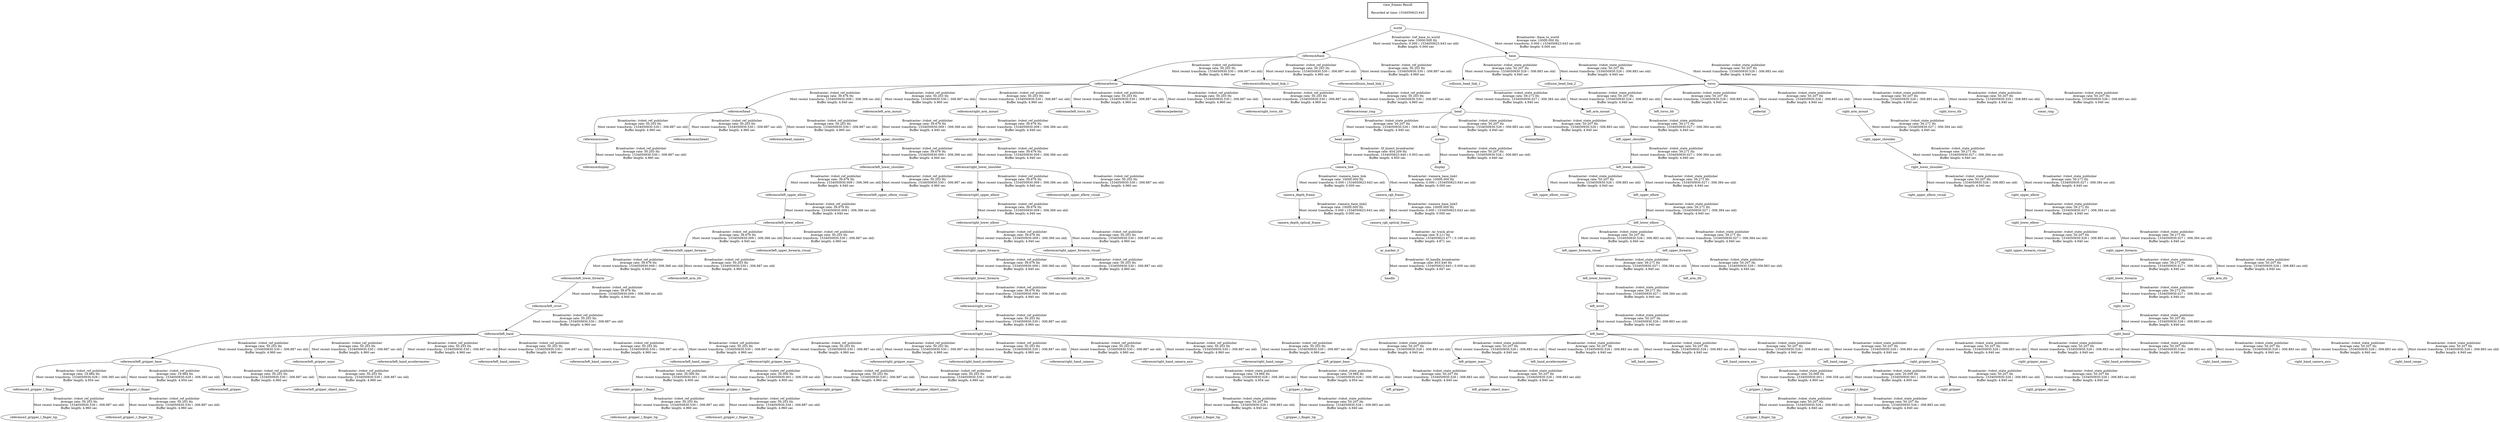 digraph G {
"camera_link" -> "camera_depth_frame"[label="Broadcaster: /camera_base_link\nAverage rate: 10000.000 Hz\nMost recent transform: 0.000 ( 1534050623.643 sec old)\nBuffer length: 0.000 sec\n"];
"head_camera" -> "camera_link"[label="Broadcaster: /tf_kinect_broadcaster\nAverage rate: 854.209 Hz\nMost recent transform: 1534050623.640 ( 0.003 sec old)\nBuffer length: 4.950 sec\n"];
"reference/torso" -> "reference/head"[label="Broadcaster: /robot_ref_publisher\nAverage rate: 39.676 Hz\nMost recent transform: 1534050930.009 ( -306.366 sec old)\nBuffer length: 4.940 sec\n"];
"reference/base" -> "reference/torso"[label="Broadcaster: /robot_ref_publisher\nAverage rate: 50.203 Hz\nMost recent transform: 1534050930.530 ( -306.887 sec old)\nBuffer length: 4.960 sec\n"];
"reference/left_lower_shoulder" -> "reference/left_upper_elbow"[label="Broadcaster: /robot_ref_publisher\nAverage rate: 39.676 Hz\nMost recent transform: 1534050930.009 ( -306.366 sec old)\nBuffer length: 4.940 sec\n"];
"reference/left_upper_shoulder" -> "reference/left_lower_shoulder"[label="Broadcaster: /robot_ref_publisher\nAverage rate: 39.676 Hz\nMost recent transform: 1534050930.009 ( -306.366 sec old)\nBuffer length: 4.940 sec\n"];
"reference/left_upper_elbow" -> "reference/left_lower_elbow"[label="Broadcaster: /robot_ref_publisher\nAverage rate: 39.676 Hz\nMost recent transform: 1534050930.009 ( -306.366 sec old)\nBuffer length: 4.940 sec\n"];
"reference/left_arm_mount" -> "reference/left_upper_shoulder"[label="Broadcaster: /robot_ref_publisher\nAverage rate: 39.676 Hz\nMost recent transform: 1534050930.009 ( -306.366 sec old)\nBuffer length: 4.940 sec\n"];
"reference/torso" -> "reference/left_arm_mount"[label="Broadcaster: /robot_ref_publisher\nAverage rate: 50.203 Hz\nMost recent transform: 1534050930.530 ( -306.887 sec old)\nBuffer length: 4.960 sec\n"];
"reference/left_lower_elbow" -> "reference/left_upper_forearm"[label="Broadcaster: /robot_ref_publisher\nAverage rate: 39.676 Hz\nMost recent transform: 1534050930.009 ( -306.366 sec old)\nBuffer length: 4.940 sec\n"];
"reference/left_upper_forearm" -> "reference/left_lower_forearm"[label="Broadcaster: /robot_ref_publisher\nAverage rate: 39.676 Hz\nMost recent transform: 1534050930.009 ( -306.366 sec old)\nBuffer length: 4.940 sec\n"];
"reference/left_lower_forearm" -> "reference/left_wrist"[label="Broadcaster: /robot_ref_publisher\nAverage rate: 39.676 Hz\nMost recent transform: 1534050930.009 ( -306.366 sec old)\nBuffer length: 4.940 sec\n"];
"reference/right_lower_shoulder" -> "reference/right_upper_elbow"[label="Broadcaster: /robot_ref_publisher\nAverage rate: 39.676 Hz\nMost recent transform: 1534050930.009 ( -306.366 sec old)\nBuffer length: 4.940 sec\n"];
"reference/right_upper_shoulder" -> "reference/right_lower_shoulder"[label="Broadcaster: /robot_ref_publisher\nAverage rate: 39.676 Hz\nMost recent transform: 1534050930.009 ( -306.366 sec old)\nBuffer length: 4.940 sec\n"];
"reference/right_upper_elbow" -> "reference/right_lower_elbow"[label="Broadcaster: /robot_ref_publisher\nAverage rate: 39.676 Hz\nMost recent transform: 1534050930.009 ( -306.366 sec old)\nBuffer length: 4.940 sec\n"];
"reference/right_arm_mount" -> "reference/right_upper_shoulder"[label="Broadcaster: /robot_ref_publisher\nAverage rate: 39.676 Hz\nMost recent transform: 1534050930.009 ( -306.366 sec old)\nBuffer length: 4.940 sec\n"];
"reference/torso" -> "reference/right_arm_mount"[label="Broadcaster: /robot_ref_publisher\nAverage rate: 50.203 Hz\nMost recent transform: 1534050930.530 ( -306.887 sec old)\nBuffer length: 4.960 sec\n"];
"reference/right_lower_elbow" -> "reference/right_upper_forearm"[label="Broadcaster: /robot_ref_publisher\nAverage rate: 39.676 Hz\nMost recent transform: 1534050930.009 ( -306.366 sec old)\nBuffer length: 4.940 sec\n"];
"reference/right_upper_forearm" -> "reference/right_lower_forearm"[label="Broadcaster: /robot_ref_publisher\nAverage rate: 39.676 Hz\nMost recent transform: 1534050930.009 ( -306.366 sec old)\nBuffer length: 4.940 sec\n"];
"reference/right_lower_forearm" -> "reference/right_wrist"[label="Broadcaster: /robot_ref_publisher\nAverage rate: 39.676 Hz\nMost recent transform: 1534050930.009 ( -306.366 sec old)\nBuffer length: 4.940 sec\n"];
"left_gripper_base" -> "l_gripper_l_finger"[label="Broadcaster: /robot_state_publisher\nAverage rate: 19.984 Hz\nMost recent transform: 1534050930.028 ( -306.385 sec old)\nBuffer length: 4.954 sec\n"];
"left_hand" -> "left_gripper_base"[label="Broadcaster: /robot_state_publisher\nAverage rate: 50.207 Hz\nMost recent transform: 1534050930.526 ( -306.883 sec old)\nBuffer length: 4.940 sec\n"];
"left_gripper_base" -> "l_gripper_r_finger"[label="Broadcaster: /robot_state_publisher\nAverage rate: 19.984 Hz\nMost recent transform: 1534050930.028 ( -306.385 sec old)\nBuffer length: 4.954 sec\n"];
"head" -> "head_camera"[label="Broadcaster: /robot_state_publisher\nAverage rate: 50.207 Hz\nMost recent transform: 1534050930.526 ( -306.883 sec old)\nBuffer length: 4.940 sec\n"];
"reference/base" -> "reference/collision_head_link_1"[label="Broadcaster: /robot_ref_publisher\nAverage rate: 50.203 Hz\nMost recent transform: 1534050930.530 ( -306.887 sec old)\nBuffer length: 4.960 sec\n"];
"world" -> "reference/base"[label="Broadcaster: /ref_base_to_world\nAverage rate: 10000.000 Hz\nMost recent transform: 0.000 ( 1534050623.643 sec old)\nBuffer length: 0.000 sec\n"];
"reference/base" -> "reference/collision_head_link_2"[label="Broadcaster: /robot_ref_publisher\nAverage rate: 50.203 Hz\nMost recent transform: 1534050930.530 ( -306.887 sec old)\nBuffer length: 4.960 sec\n"];
"reference/screen" -> "reference/display"[label="Broadcaster: /robot_ref_publisher\nAverage rate: 50.203 Hz\nMost recent transform: 1534050930.530 ( -306.887 sec old)\nBuffer length: 4.960 sec\n"];
"reference/head" -> "reference/screen"[label="Broadcaster: /robot_ref_publisher\nAverage rate: 50.203 Hz\nMost recent transform: 1534050930.530 ( -306.887 sec old)\nBuffer length: 4.960 sec\n"];
"reference/head" -> "reference/dummyhead1"[label="Broadcaster: /robot_ref_publisher\nAverage rate: 50.203 Hz\nMost recent transform: 1534050930.530 ( -306.887 sec old)\nBuffer length: 4.960 sec\n"];
"reference/head" -> "reference/head_camera"[label="Broadcaster: /robot_ref_publisher\nAverage rate: 50.203 Hz\nMost recent transform: 1534050930.530 ( -306.887 sec old)\nBuffer length: 4.960 sec\n"];
"reference/l_gripper_l_finger" -> "reference/l_gripper_l_finger_tip"[label="Broadcaster: /robot_ref_publisher\nAverage rate: 50.203 Hz\nMost recent transform: 1534050930.530 ( -306.887 sec old)\nBuffer length: 4.960 sec\n"];
"reference/left_gripper_base" -> "reference/l_gripper_l_finger"[label="Broadcaster: /robot_ref_publisher\nAverage rate: 19.984 Hz\nMost recent transform: 1534050930.028 ( -306.385 sec old)\nBuffer length: 4.954 sec\n"];
"reference/l_gripper_r_finger" -> "reference/l_gripper_r_finger_tip"[label="Broadcaster: /robot_ref_publisher\nAverage rate: 50.203 Hz\nMost recent transform: 1534050930.530 ( -306.887 sec old)\nBuffer length: 4.960 sec\n"];
"reference/left_gripper_base" -> "reference/l_gripper_r_finger"[label="Broadcaster: /robot_ref_publisher\nAverage rate: 19.984 Hz\nMost recent transform: 1534050930.028 ( -306.385 sec old)\nBuffer length: 4.954 sec\n"];
"reference/left_lower_shoulder" -> "reference/left_upper_elbow_visual"[label="Broadcaster: /robot_ref_publisher\nAverage rate: 50.203 Hz\nMost recent transform: 1534050930.530 ( -306.887 sec old)\nBuffer length: 4.960 sec\n"];
"reference/left_gripper_base" -> "reference/left_gripper"[label="Broadcaster: /robot_ref_publisher\nAverage rate: 50.203 Hz\nMost recent transform: 1534050930.530 ( -306.887 sec old)\nBuffer length: 4.960 sec\n"];
"reference/left_hand" -> "reference/left_gripper_base"[label="Broadcaster: /robot_ref_publisher\nAverage rate: 50.203 Hz\nMost recent transform: 1534050930.530 ( -306.887 sec old)\nBuffer length: 4.960 sec\n"];
"reference/left_wrist" -> "reference/left_hand"[label="Broadcaster: /robot_ref_publisher\nAverage rate: 50.203 Hz\nMost recent transform: 1534050930.530 ( -306.887 sec old)\nBuffer length: 4.960 sec\n"];
"reference/left_hand" -> "reference/left_gripper_mass"[label="Broadcaster: /robot_ref_publisher\nAverage rate: 50.203 Hz\nMost recent transform: 1534050930.530 ( -306.887 sec old)\nBuffer length: 4.960 sec\n"];
"reference/left_gripper_mass" -> "reference/left_gripper_object_mass"[label="Broadcaster: /robot_ref_publisher\nAverage rate: 50.203 Hz\nMost recent transform: 1534050930.530 ( -306.887 sec old)\nBuffer length: 4.960 sec\n"];
"reference/left_hand" -> "reference/left_hand_accelerometer"[label="Broadcaster: /robot_ref_publisher\nAverage rate: 50.203 Hz\nMost recent transform: 1534050930.530 ( -306.887 sec old)\nBuffer length: 4.960 sec\n"];
"reference/left_hand" -> "reference/left_hand_camera"[label="Broadcaster: /robot_ref_publisher\nAverage rate: 50.203 Hz\nMost recent transform: 1534050930.530 ( -306.887 sec old)\nBuffer length: 4.960 sec\n"];
"reference/left_hand" -> "reference/left_hand_camera_axis"[label="Broadcaster: /robot_ref_publisher\nAverage rate: 50.203 Hz\nMost recent transform: 1534050930.530 ( -306.887 sec old)\nBuffer length: 4.960 sec\n"];
"reference/left_hand" -> "reference/left_hand_range"[label="Broadcaster: /robot_ref_publisher\nAverage rate: 50.203 Hz\nMost recent transform: 1534050930.530 ( -306.887 sec old)\nBuffer length: 4.960 sec\n"];
"reference/torso" -> "reference/left_torso_itb"[label="Broadcaster: /robot_ref_publisher\nAverage rate: 50.203 Hz\nMost recent transform: 1534050930.530 ( -306.887 sec old)\nBuffer length: 4.960 sec\n"];
"reference/left_lower_elbow" -> "reference/left_upper_forearm_visual"[label="Broadcaster: /robot_ref_publisher\nAverage rate: 50.203 Hz\nMost recent transform: 1534050930.530 ( -306.887 sec old)\nBuffer length: 4.960 sec\n"];
"reference/left_upper_forearm" -> "reference/left_arm_itb"[label="Broadcaster: /robot_ref_publisher\nAverage rate: 50.203 Hz\nMost recent transform: 1534050930.530 ( -306.887 sec old)\nBuffer length: 4.960 sec\n"];
"reference/torso" -> "reference/pedestal"[label="Broadcaster: /robot_ref_publisher\nAverage rate: 50.203 Hz\nMost recent transform: 1534050930.530 ( -306.887 sec old)\nBuffer length: 4.960 sec\n"];
"reference/r_gripper_l_finger" -> "reference/r_gripper_l_finger_tip"[label="Broadcaster: /robot_ref_publisher\nAverage rate: 50.203 Hz\nMost recent transform: 1534050930.530 ( -306.887 sec old)\nBuffer length: 4.960 sec\n"];
"reference/right_gripper_base" -> "reference/r_gripper_l_finger"[label="Broadcaster: /robot_ref_publisher\nAverage rate: 20.000 Hz\nMost recent transform: 1534050930.001 ( -306.358 sec old)\nBuffer length: 4.900 sec\n"];
"reference/r_gripper_r_finger" -> "reference/r_gripper_r_finger_tip"[label="Broadcaster: /robot_ref_publisher\nAverage rate: 50.203 Hz\nMost recent transform: 1534050930.530 ( -306.887 sec old)\nBuffer length: 4.960 sec\n"];
"reference/right_gripper_base" -> "reference/r_gripper_r_finger"[label="Broadcaster: /robot_ref_publisher\nAverage rate: 20.000 Hz\nMost recent transform: 1534050930.001 ( -306.358 sec old)\nBuffer length: 4.900 sec\n"];
"reference/right_lower_shoulder" -> "reference/right_upper_elbow_visual"[label="Broadcaster: /robot_ref_publisher\nAverage rate: 50.203 Hz\nMost recent transform: 1534050930.530 ( -306.887 sec old)\nBuffer length: 4.960 sec\n"];
"reference/right_gripper_base" -> "reference/right_gripper"[label="Broadcaster: /robot_ref_publisher\nAverage rate: 50.203 Hz\nMost recent transform: 1534050930.530 ( -306.887 sec old)\nBuffer length: 4.960 sec\n"];
"reference/right_hand" -> "reference/right_gripper_base"[label="Broadcaster: /robot_ref_publisher\nAverage rate: 50.203 Hz\nMost recent transform: 1534050930.530 ( -306.887 sec old)\nBuffer length: 4.960 sec\n"];
"reference/right_wrist" -> "reference/right_hand"[label="Broadcaster: /robot_ref_publisher\nAverage rate: 50.203 Hz\nMost recent transform: 1534050930.530 ( -306.887 sec old)\nBuffer length: 4.960 sec\n"];
"reference/right_hand" -> "reference/right_gripper_mass"[label="Broadcaster: /robot_ref_publisher\nAverage rate: 50.203 Hz\nMost recent transform: 1534050930.530 ( -306.887 sec old)\nBuffer length: 4.960 sec\n"];
"reference/right_gripper_mass" -> "reference/right_gripper_object_mass"[label="Broadcaster: /robot_ref_publisher\nAverage rate: 50.203 Hz\nMost recent transform: 1534050930.530 ( -306.887 sec old)\nBuffer length: 4.960 sec\n"];
"reference/right_hand" -> "reference/right_hand_accelerometer"[label="Broadcaster: /robot_ref_publisher\nAverage rate: 50.203 Hz\nMost recent transform: 1534050930.530 ( -306.887 sec old)\nBuffer length: 4.960 sec\n"];
"reference/right_hand" -> "reference/right_hand_camera"[label="Broadcaster: /robot_ref_publisher\nAverage rate: 50.203 Hz\nMost recent transform: 1534050930.530 ( -306.887 sec old)\nBuffer length: 4.960 sec\n"];
"reference/right_hand" -> "reference/right_hand_camera_axis"[label="Broadcaster: /robot_ref_publisher\nAverage rate: 50.203 Hz\nMost recent transform: 1534050930.530 ( -306.887 sec old)\nBuffer length: 4.960 sec\n"];
"reference/right_hand" -> "reference/right_hand_range"[label="Broadcaster: /robot_ref_publisher\nAverage rate: 50.203 Hz\nMost recent transform: 1534050930.530 ( -306.887 sec old)\nBuffer length: 4.960 sec\n"];
"reference/torso" -> "reference/right_torso_itb"[label="Broadcaster: /robot_ref_publisher\nAverage rate: 50.203 Hz\nMost recent transform: 1534050930.530 ( -306.887 sec old)\nBuffer length: 4.960 sec\n"];
"reference/right_lower_elbow" -> "reference/right_upper_forearm_visual"[label="Broadcaster: /robot_ref_publisher\nAverage rate: 50.203 Hz\nMost recent transform: 1534050930.530 ( -306.887 sec old)\nBuffer length: 4.960 sec\n"];
"reference/right_upper_forearm" -> "reference/right_arm_itb"[label="Broadcaster: /robot_ref_publisher\nAverage rate: 50.203 Hz\nMost recent transform: 1534050930.530 ( -306.887 sec old)\nBuffer length: 4.960 sec\n"];
"reference/torso" -> "reference/sonar_ring"[label="Broadcaster: /robot_ref_publisher\nAverage rate: 50.203 Hz\nMost recent transform: 1534050930.530 ( -306.887 sec old)\nBuffer length: 4.960 sec\n"];
"ar_marker_0" -> "handle"[label="Broadcaster: /tf_handle_broadcaster\nAverage rate: 853.440 Hz\nMost recent transform: 1534050623.643 ( 0.000 sec old)\nBuffer length: 4.947 sec\n"];
"camera_rgb_optical_frame" -> "ar_marker_0"[label="Broadcaster: /ar_track_alvar\nAverage rate: 8.211 Hz\nMost recent transform: 1534050623.477 ( 0.166 sec old)\nBuffer length: 4.871 sec\n"];
"camera_link" -> "camera_rgb_frame"[label="Broadcaster: /camera_base_link1\nAverage rate: 10000.000 Hz\nMost recent transform: 0.000 ( 1534050623.643 sec old)\nBuffer length: 0.000 sec\n"];
"camera_rgb_frame" -> "camera_rgb_optical_frame"[label="Broadcaster: /camera_base_link3\nAverage rate: 10000.000 Hz\nMost recent transform: 0.000 ( 1534050623.643 sec old)\nBuffer length: 0.000 sec\n"];
"camera_depth_frame" -> "camera_depth_optical_frame"[label="Broadcaster: /camera_base_link2\nAverage rate: 10000.000 Hz\nMost recent transform: 0.000 ( 1534050623.643 sec old)\nBuffer length: 0.000 sec\n"];
"base" -> "collision_head_link_1"[label="Broadcaster: /robot_state_publisher\nAverage rate: 50.207 Hz\nMost recent transform: 1534050930.526 ( -306.883 sec old)\nBuffer length: 4.940 sec\n"];
"world" -> "base"[label="Broadcaster: /base_to_world\nAverage rate: 10000.000 Hz\nMost recent transform: 0.000 ( 1534050623.643 sec old)\nBuffer length: 0.000 sec\n"];
"base" -> "collision_head_link_2"[label="Broadcaster: /robot_state_publisher\nAverage rate: 50.207 Hz\nMost recent transform: 1534050930.526 ( -306.883 sec old)\nBuffer length: 4.940 sec\n"];
"screen" -> "display"[label="Broadcaster: /robot_state_publisher\nAverage rate: 50.207 Hz\nMost recent transform: 1534050930.526 ( -306.883 sec old)\nBuffer length: 4.940 sec\n"];
"head" -> "screen"[label="Broadcaster: /robot_state_publisher\nAverage rate: 50.207 Hz\nMost recent transform: 1534050930.526 ( -306.883 sec old)\nBuffer length: 4.940 sec\n"];
"head" -> "dummyhead1"[label="Broadcaster: /robot_state_publisher\nAverage rate: 50.207 Hz\nMost recent transform: 1534050930.526 ( -306.883 sec old)\nBuffer length: 4.940 sec\n"];
"torso" -> "head"[label="Broadcaster: /robot_state_publisher\nAverage rate: 39.271 Hz\nMost recent transform: 1534050930.027 ( -306.384 sec old)\nBuffer length: 4.940 sec\n"];
"l_gripper_l_finger" -> "l_gripper_l_finger_tip"[label="Broadcaster: /robot_state_publisher\nAverage rate: 50.207 Hz\nMost recent transform: 1534050930.526 ( -306.883 sec old)\nBuffer length: 4.940 sec\n"];
"l_gripper_r_finger" -> "l_gripper_r_finger_tip"[label="Broadcaster: /robot_state_publisher\nAverage rate: 50.207 Hz\nMost recent transform: 1534050930.526 ( -306.883 sec old)\nBuffer length: 4.940 sec\n"];
"left_lower_shoulder" -> "left_upper_elbow_visual"[label="Broadcaster: /robot_state_publisher\nAverage rate: 50.207 Hz\nMost recent transform: 1534050930.526 ( -306.883 sec old)\nBuffer length: 4.940 sec\n"];
"left_upper_shoulder" -> "left_lower_shoulder"[label="Broadcaster: /robot_state_publisher\nAverage rate: 39.271 Hz\nMost recent transform: 1534050930.027 ( -306.384 sec old)\nBuffer length: 4.940 sec\n"];
"left_gripper_base" -> "left_gripper"[label="Broadcaster: /robot_state_publisher\nAverage rate: 50.207 Hz\nMost recent transform: 1534050930.526 ( -306.883 sec old)\nBuffer length: 4.940 sec\n"];
"left_wrist" -> "left_hand"[label="Broadcaster: /robot_state_publisher\nAverage rate: 50.207 Hz\nMost recent transform: 1534050930.526 ( -306.883 sec old)\nBuffer length: 4.940 sec\n"];
"left_hand" -> "left_gripper_mass"[label="Broadcaster: /robot_state_publisher\nAverage rate: 50.207 Hz\nMost recent transform: 1534050930.526 ( -306.883 sec old)\nBuffer length: 4.940 sec\n"];
"left_gripper_mass" -> "left_gripper_object_mass"[label="Broadcaster: /robot_state_publisher\nAverage rate: 50.207 Hz\nMost recent transform: 1534050930.526 ( -306.883 sec old)\nBuffer length: 4.940 sec\n"];
"left_lower_forearm" -> "left_wrist"[label="Broadcaster: /robot_state_publisher\nAverage rate: 39.271 Hz\nMost recent transform: 1534050930.027 ( -306.384 sec old)\nBuffer length: 4.940 sec\n"];
"left_hand" -> "left_hand_accelerometer"[label="Broadcaster: /robot_state_publisher\nAverage rate: 50.207 Hz\nMost recent transform: 1534050930.526 ( -306.883 sec old)\nBuffer length: 4.940 sec\n"];
"left_hand" -> "left_hand_camera"[label="Broadcaster: /robot_state_publisher\nAverage rate: 50.207 Hz\nMost recent transform: 1534050930.526 ( -306.883 sec old)\nBuffer length: 4.940 sec\n"];
"left_hand" -> "left_hand_camera_axis"[label="Broadcaster: /robot_state_publisher\nAverage rate: 50.207 Hz\nMost recent transform: 1534050930.526 ( -306.883 sec old)\nBuffer length: 4.940 sec\n"];
"left_hand" -> "left_hand_range"[label="Broadcaster: /robot_state_publisher\nAverage rate: 50.207 Hz\nMost recent transform: 1534050930.526 ( -306.883 sec old)\nBuffer length: 4.940 sec\n"];
"torso" -> "left_arm_mount"[label="Broadcaster: /robot_state_publisher\nAverage rate: 50.207 Hz\nMost recent transform: 1534050930.526 ( -306.883 sec old)\nBuffer length: 4.940 sec\n"];
"base" -> "torso"[label="Broadcaster: /robot_state_publisher\nAverage rate: 50.207 Hz\nMost recent transform: 1534050930.526 ( -306.883 sec old)\nBuffer length: 4.940 sec\n"];
"torso" -> "left_torso_itb"[label="Broadcaster: /robot_state_publisher\nAverage rate: 50.207 Hz\nMost recent transform: 1534050930.526 ( -306.883 sec old)\nBuffer length: 4.940 sec\n"];
"left_lower_elbow" -> "left_upper_forearm_visual"[label="Broadcaster: /robot_state_publisher\nAverage rate: 50.207 Hz\nMost recent transform: 1534050930.526 ( -306.883 sec old)\nBuffer length: 4.940 sec\n"];
"left_upper_elbow" -> "left_lower_elbow"[label="Broadcaster: /robot_state_publisher\nAverage rate: 39.271 Hz\nMost recent transform: 1534050930.027 ( -306.384 sec old)\nBuffer length: 4.940 sec\n"];
"left_upper_forearm" -> "left_arm_itb"[label="Broadcaster: /robot_state_publisher\nAverage rate: 50.207 Hz\nMost recent transform: 1534050930.526 ( -306.883 sec old)\nBuffer length: 4.940 sec\n"];
"left_lower_elbow" -> "left_upper_forearm"[label="Broadcaster: /robot_state_publisher\nAverage rate: 39.271 Hz\nMost recent transform: 1534050930.027 ( -306.384 sec old)\nBuffer length: 4.940 sec\n"];
"torso" -> "pedestal"[label="Broadcaster: /robot_state_publisher\nAverage rate: 50.207 Hz\nMost recent transform: 1534050930.526 ( -306.883 sec old)\nBuffer length: 4.940 sec\n"];
"r_gripper_l_finger" -> "r_gripper_l_finger_tip"[label="Broadcaster: /robot_state_publisher\nAverage rate: 50.207 Hz\nMost recent transform: 1534050930.526 ( -306.883 sec old)\nBuffer length: 4.940 sec\n"];
"right_gripper_base" -> "r_gripper_l_finger"[label="Broadcaster: /robot_state_publisher\nAverage rate: 20.000 Hz\nMost recent transform: 1534050930.001 ( -306.358 sec old)\nBuffer length: 4.900 sec\n"];
"r_gripper_r_finger" -> "r_gripper_r_finger_tip"[label="Broadcaster: /robot_state_publisher\nAverage rate: 50.207 Hz\nMost recent transform: 1534050930.526 ( -306.883 sec old)\nBuffer length: 4.940 sec\n"];
"right_gripper_base" -> "r_gripper_r_finger"[label="Broadcaster: /robot_state_publisher\nAverage rate: 20.000 Hz\nMost recent transform: 1534050930.001 ( -306.358 sec old)\nBuffer length: 4.900 sec\n"];
"right_lower_shoulder" -> "right_upper_elbow_visual"[label="Broadcaster: /robot_state_publisher\nAverage rate: 50.207 Hz\nMost recent transform: 1534050930.526 ( -306.883 sec old)\nBuffer length: 4.940 sec\n"];
"right_upper_shoulder" -> "right_lower_shoulder"[label="Broadcaster: /robot_state_publisher\nAverage rate: 39.271 Hz\nMost recent transform: 1534050930.027 ( -306.384 sec old)\nBuffer length: 4.940 sec\n"];
"right_gripper_base" -> "right_gripper"[label="Broadcaster: /robot_state_publisher\nAverage rate: 50.207 Hz\nMost recent transform: 1534050930.526 ( -306.883 sec old)\nBuffer length: 4.940 sec\n"];
"right_hand" -> "right_gripper_base"[label="Broadcaster: /robot_state_publisher\nAverage rate: 50.207 Hz\nMost recent transform: 1534050930.526 ( -306.883 sec old)\nBuffer length: 4.940 sec\n"];
"right_wrist" -> "right_hand"[label="Broadcaster: /robot_state_publisher\nAverage rate: 50.207 Hz\nMost recent transform: 1534050930.526 ( -306.883 sec old)\nBuffer length: 4.940 sec\n"];
"right_hand" -> "right_gripper_mass"[label="Broadcaster: /robot_state_publisher\nAverage rate: 50.207 Hz\nMost recent transform: 1534050930.526 ( -306.883 sec old)\nBuffer length: 4.940 sec\n"];
"right_gripper_mass" -> "right_gripper_object_mass"[label="Broadcaster: /robot_state_publisher\nAverage rate: 50.207 Hz\nMost recent transform: 1534050930.526 ( -306.883 sec old)\nBuffer length: 4.940 sec\n"];
"right_lower_forearm" -> "right_wrist"[label="Broadcaster: /robot_state_publisher\nAverage rate: 39.271 Hz\nMost recent transform: 1534050930.027 ( -306.384 sec old)\nBuffer length: 4.940 sec\n"];
"right_hand" -> "right_hand_accelerometer"[label="Broadcaster: /robot_state_publisher\nAverage rate: 50.207 Hz\nMost recent transform: 1534050930.526 ( -306.883 sec old)\nBuffer length: 4.940 sec\n"];
"right_hand" -> "right_hand_camera"[label="Broadcaster: /robot_state_publisher\nAverage rate: 50.207 Hz\nMost recent transform: 1534050930.526 ( -306.883 sec old)\nBuffer length: 4.940 sec\n"];
"right_hand" -> "right_hand_camera_axis"[label="Broadcaster: /robot_state_publisher\nAverage rate: 50.207 Hz\nMost recent transform: 1534050930.526 ( -306.883 sec old)\nBuffer length: 4.940 sec\n"];
"right_hand" -> "right_hand_range"[label="Broadcaster: /robot_state_publisher\nAverage rate: 50.207 Hz\nMost recent transform: 1534050930.526 ( -306.883 sec old)\nBuffer length: 4.940 sec\n"];
"torso" -> "right_arm_mount"[label="Broadcaster: /robot_state_publisher\nAverage rate: 50.207 Hz\nMost recent transform: 1534050930.526 ( -306.883 sec old)\nBuffer length: 4.940 sec\n"];
"torso" -> "right_torso_itb"[label="Broadcaster: /robot_state_publisher\nAverage rate: 50.207 Hz\nMost recent transform: 1534050930.526 ( -306.883 sec old)\nBuffer length: 4.940 sec\n"];
"right_lower_elbow" -> "right_upper_forearm_visual"[label="Broadcaster: /robot_state_publisher\nAverage rate: 50.207 Hz\nMost recent transform: 1534050930.526 ( -306.883 sec old)\nBuffer length: 4.940 sec\n"];
"right_upper_elbow" -> "right_lower_elbow"[label="Broadcaster: /robot_state_publisher\nAverage rate: 39.271 Hz\nMost recent transform: 1534050930.027 ( -306.384 sec old)\nBuffer length: 4.940 sec\n"];
"right_upper_forearm" -> "right_arm_itb"[label="Broadcaster: /robot_state_publisher\nAverage rate: 50.207 Hz\nMost recent transform: 1534050930.526 ( -306.883 sec old)\nBuffer length: 4.940 sec\n"];
"right_lower_elbow" -> "right_upper_forearm"[label="Broadcaster: /robot_state_publisher\nAverage rate: 39.271 Hz\nMost recent transform: 1534050930.027 ( -306.384 sec old)\nBuffer length: 4.940 sec\n"];
"torso" -> "sonar_ring"[label="Broadcaster: /robot_state_publisher\nAverage rate: 50.207 Hz\nMost recent transform: 1534050930.526 ( -306.883 sec old)\nBuffer length: 4.940 sec\n"];
"left_lower_shoulder" -> "left_upper_elbow"[label="Broadcaster: /robot_state_publisher\nAverage rate: 39.271 Hz\nMost recent transform: 1534050930.027 ( -306.384 sec old)\nBuffer length: 4.940 sec\n"];
"left_arm_mount" -> "left_upper_shoulder"[label="Broadcaster: /robot_state_publisher\nAverage rate: 39.271 Hz\nMost recent transform: 1534050930.027 ( -306.384 sec old)\nBuffer length: 4.940 sec\n"];
"left_upper_forearm" -> "left_lower_forearm"[label="Broadcaster: /robot_state_publisher\nAverage rate: 39.271 Hz\nMost recent transform: 1534050930.027 ( -306.384 sec old)\nBuffer length: 4.940 sec\n"];
"right_lower_shoulder" -> "right_upper_elbow"[label="Broadcaster: /robot_state_publisher\nAverage rate: 39.271 Hz\nMost recent transform: 1534050930.027 ( -306.384 sec old)\nBuffer length: 4.940 sec\n"];
"right_arm_mount" -> "right_upper_shoulder"[label="Broadcaster: /robot_state_publisher\nAverage rate: 39.271 Hz\nMost recent transform: 1534050930.027 ( -306.384 sec old)\nBuffer length: 4.940 sec\n"];
"right_upper_forearm" -> "right_lower_forearm"[label="Broadcaster: /robot_state_publisher\nAverage rate: 39.271 Hz\nMost recent transform: 1534050930.027 ( -306.384 sec old)\nBuffer length: 4.940 sec\n"];
edge [style=invis];
 subgraph cluster_legend { style=bold; color=black; label ="view_frames Result";
"Recorded at time: 1534050623.643"[ shape=plaintext ] ;
 }->"world";
}